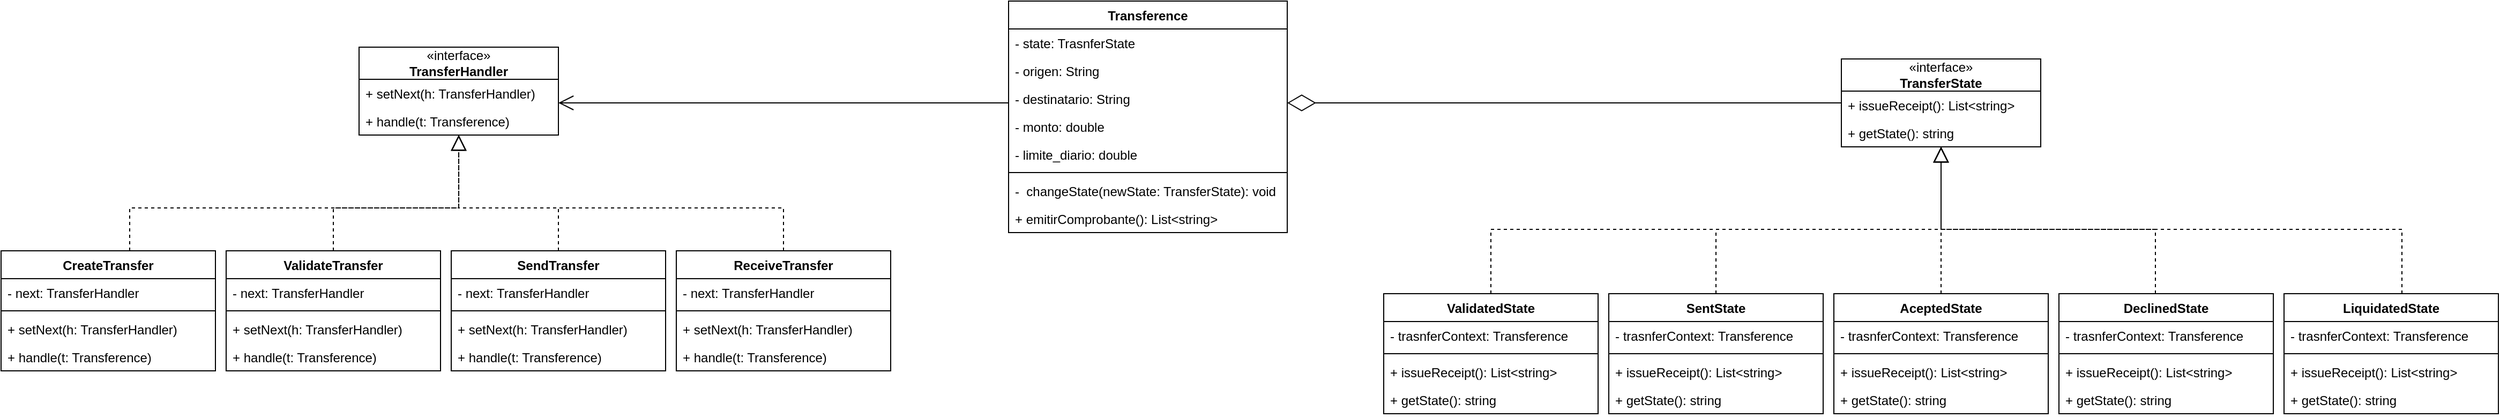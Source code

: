 <mxfile version="28.2.5">
  <diagram id="C5RBs43oDa-KdzZeNtuy" name="Page-1">
    <mxGraphModel dx="1489" dy="763" grid="1" gridSize="10" guides="1" tooltips="1" connect="1" arrows="1" fold="1" page="1" pageScale="1" pageWidth="827" pageHeight="1169" math="0" shadow="0">
      <root>
        <mxCell id="WIyWlLk6GJQsqaUBKTNV-0" />
        <mxCell id="WIyWlLk6GJQsqaUBKTNV-1" parent="WIyWlLk6GJQsqaUBKTNV-0" />
        <mxCell id="DVQdAIpatK4mYI48eg1U-0" value="«interface»&lt;br&gt;&lt;b&gt;TransferHandler&lt;/b&gt;" style="swimlane;fontStyle=0;childLayout=stackLayout;horizontal=1;startSize=30;fillColor=none;horizontalStack=0;resizeParent=1;resizeParentMax=0;resizeLast=0;collapsible=1;marginBottom=0;whiteSpace=wrap;html=1;" vertex="1" parent="WIyWlLk6GJQsqaUBKTNV-1">
          <mxGeometry x="334" y="60" width="186" height="82" as="geometry" />
        </mxCell>
        <mxCell id="DVQdAIpatK4mYI48eg1U-16" value="+ setNext(h: TransferHandler)" style="text;strokeColor=none;fillColor=none;align=left;verticalAlign=top;spacingLeft=4;spacingRight=4;overflow=hidden;rotatable=0;points=[[0,0.5],[1,0.5]];portConstraint=eastwest;whiteSpace=wrap;html=1;" vertex="1" parent="DVQdAIpatK4mYI48eg1U-0">
          <mxGeometry y="30" width="186" height="26" as="geometry" />
        </mxCell>
        <mxCell id="DVQdAIpatK4mYI48eg1U-1" value="+ handle(t: Transference)" style="text;strokeColor=none;fillColor=none;align=left;verticalAlign=top;spacingLeft=4;spacingRight=4;overflow=hidden;rotatable=0;points=[[0,0.5],[1,0.5]];portConstraint=eastwest;whiteSpace=wrap;html=1;" vertex="1" parent="DVQdAIpatK4mYI48eg1U-0">
          <mxGeometry y="56" width="186" height="26" as="geometry" />
        </mxCell>
        <mxCell id="DVQdAIpatK4mYI48eg1U-5" value="CreateTransfer" style="swimlane;fontStyle=1;align=center;verticalAlign=top;childLayout=stackLayout;horizontal=1;startSize=26;horizontalStack=0;resizeParent=1;resizeParentMax=0;resizeLast=0;collapsible=1;marginBottom=0;whiteSpace=wrap;html=1;" vertex="1" parent="WIyWlLk6GJQsqaUBKTNV-1">
          <mxGeometry y="250" width="200" height="112" as="geometry" />
        </mxCell>
        <mxCell id="DVQdAIpatK4mYI48eg1U-6" value="- next: TransferHandler" style="text;strokeColor=none;fillColor=none;align=left;verticalAlign=top;spacingLeft=4;spacingRight=4;overflow=hidden;rotatable=0;points=[[0,0.5],[1,0.5]];portConstraint=eastwest;whiteSpace=wrap;html=1;" vertex="1" parent="DVQdAIpatK4mYI48eg1U-5">
          <mxGeometry y="26" width="200" height="26" as="geometry" />
        </mxCell>
        <mxCell id="DVQdAIpatK4mYI48eg1U-7" value="" style="line;strokeWidth=1;fillColor=none;align=left;verticalAlign=middle;spacingTop=-1;spacingLeft=3;spacingRight=3;rotatable=0;labelPosition=right;points=[];portConstraint=eastwest;strokeColor=inherit;" vertex="1" parent="DVQdAIpatK4mYI48eg1U-5">
          <mxGeometry y="52" width="200" height="8" as="geometry" />
        </mxCell>
        <mxCell id="DVQdAIpatK4mYI48eg1U-8" value="+ setNext(h: TransferHandler)" style="text;strokeColor=none;fillColor=none;align=left;verticalAlign=top;spacingLeft=4;spacingRight=4;overflow=hidden;rotatable=0;points=[[0,0.5],[1,0.5]];portConstraint=eastwest;whiteSpace=wrap;html=1;" vertex="1" parent="DVQdAIpatK4mYI48eg1U-5">
          <mxGeometry y="60" width="200" height="26" as="geometry" />
        </mxCell>
        <mxCell id="DVQdAIpatK4mYI48eg1U-25" value="+ handle(t: Transference)" style="text;strokeColor=none;fillColor=none;align=left;verticalAlign=top;spacingLeft=4;spacingRight=4;overflow=hidden;rotatable=0;points=[[0,0.5],[1,0.5]];portConstraint=eastwest;whiteSpace=wrap;html=1;" vertex="1" parent="DVQdAIpatK4mYI48eg1U-5">
          <mxGeometry y="86" width="200" height="26" as="geometry" />
        </mxCell>
        <mxCell id="DVQdAIpatK4mYI48eg1U-9" value="" style="endArrow=block;dashed=1;endFill=0;endSize=12;html=1;rounded=0;edgeStyle=orthogonalEdgeStyle;" edge="1" parent="WIyWlLk6GJQsqaUBKTNV-1" source="DVQdAIpatK4mYI48eg1U-5" target="DVQdAIpatK4mYI48eg1U-0">
          <mxGeometry width="160" relative="1" as="geometry">
            <mxPoint x="240" y="180" as="sourcePoint" />
            <mxPoint x="400" y="180" as="targetPoint" />
            <Array as="points">
              <mxPoint x="120" y="210" />
              <mxPoint x="427" y="210" />
            </Array>
          </mxGeometry>
        </mxCell>
        <mxCell id="DVQdAIpatK4mYI48eg1U-10" value="Transference" style="swimlane;fontStyle=1;align=center;verticalAlign=top;childLayout=stackLayout;horizontal=1;startSize=26;horizontalStack=0;resizeParent=1;resizeParentMax=0;resizeLast=0;collapsible=1;marginBottom=0;whiteSpace=wrap;html=1;" vertex="1" parent="WIyWlLk6GJQsqaUBKTNV-1">
          <mxGeometry x="940" y="17" width="260" height="216" as="geometry" />
        </mxCell>
        <mxCell id="DVQdAIpatK4mYI48eg1U-57" value="- state: TrasnferState" style="text;strokeColor=none;fillColor=none;align=left;verticalAlign=top;spacingLeft=4;spacingRight=4;overflow=hidden;rotatable=0;points=[[0,0.5],[1,0.5]];portConstraint=eastwest;whiteSpace=wrap;html=1;" vertex="1" parent="DVQdAIpatK4mYI48eg1U-10">
          <mxGeometry y="26" width="260" height="26" as="geometry" />
        </mxCell>
        <mxCell id="DVQdAIpatK4mYI48eg1U-11" value="- origen: String" style="text;strokeColor=none;fillColor=none;align=left;verticalAlign=top;spacingLeft=4;spacingRight=4;overflow=hidden;rotatable=0;points=[[0,0.5],[1,0.5]];portConstraint=eastwest;whiteSpace=wrap;html=1;" vertex="1" parent="DVQdAIpatK4mYI48eg1U-10">
          <mxGeometry y="52" width="260" height="26" as="geometry" />
        </mxCell>
        <mxCell id="DVQdAIpatK4mYI48eg1U-18" value="- destinatario: String" style="text;strokeColor=none;fillColor=none;align=left;verticalAlign=top;spacingLeft=4;spacingRight=4;overflow=hidden;rotatable=0;points=[[0,0.5],[1,0.5]];portConstraint=eastwest;whiteSpace=wrap;html=1;" vertex="1" parent="DVQdAIpatK4mYI48eg1U-10">
          <mxGeometry y="78" width="260" height="26" as="geometry" />
        </mxCell>
        <mxCell id="DVQdAIpatK4mYI48eg1U-32" value="- monto: double" style="text;strokeColor=none;fillColor=none;align=left;verticalAlign=top;spacingLeft=4;spacingRight=4;overflow=hidden;rotatable=0;points=[[0,0.5],[1,0.5]];portConstraint=eastwest;whiteSpace=wrap;html=1;" vertex="1" parent="DVQdAIpatK4mYI48eg1U-10">
          <mxGeometry y="104" width="260" height="26" as="geometry" />
        </mxCell>
        <mxCell id="DVQdAIpatK4mYI48eg1U-33" value="- limite_diario: double" style="text;strokeColor=none;fillColor=none;align=left;verticalAlign=top;spacingLeft=4;spacingRight=4;overflow=hidden;rotatable=0;points=[[0,0.5],[1,0.5]];portConstraint=eastwest;whiteSpace=wrap;html=1;" vertex="1" parent="DVQdAIpatK4mYI48eg1U-10">
          <mxGeometry y="130" width="260" height="26" as="geometry" />
        </mxCell>
        <mxCell id="DVQdAIpatK4mYI48eg1U-12" value="" style="line;strokeWidth=1;fillColor=none;align=left;verticalAlign=middle;spacingTop=-1;spacingLeft=3;spacingRight=3;rotatable=0;labelPosition=right;points=[];portConstraint=eastwest;strokeColor=inherit;" vertex="1" parent="DVQdAIpatK4mYI48eg1U-10">
          <mxGeometry y="156" width="260" height="8" as="geometry" />
        </mxCell>
        <mxCell id="DVQdAIpatK4mYI48eg1U-13" value="-&amp;nbsp; changeState(newState: TransferState): void" style="text;strokeColor=none;fillColor=none;align=left;verticalAlign=top;spacingLeft=4;spacingRight=4;overflow=hidden;rotatable=0;points=[[0,0.5],[1,0.5]];portConstraint=eastwest;whiteSpace=wrap;html=1;" vertex="1" parent="DVQdAIpatK4mYI48eg1U-10">
          <mxGeometry y="164" width="260" height="26" as="geometry" />
        </mxCell>
        <mxCell id="DVQdAIpatK4mYI48eg1U-58" value="+ emitirComprobante(): List&amp;lt;string&amp;gt;" style="text;strokeColor=none;fillColor=none;align=left;verticalAlign=top;spacingLeft=4;spacingRight=4;overflow=hidden;rotatable=0;points=[[0,0.5],[1,0.5]];portConstraint=eastwest;whiteSpace=wrap;html=1;" vertex="1" parent="DVQdAIpatK4mYI48eg1U-10">
          <mxGeometry y="190" width="260" height="26" as="geometry" />
        </mxCell>
        <mxCell id="DVQdAIpatK4mYI48eg1U-14" value="" style="endArrow=open;endFill=1;endSize=12;html=1;rounded=0;edgeStyle=orthogonalEdgeStyle;" edge="1" parent="WIyWlLk6GJQsqaUBKTNV-1" source="DVQdAIpatK4mYI48eg1U-10" target="DVQdAIpatK4mYI48eg1U-0">
          <mxGeometry width="160" relative="1" as="geometry">
            <mxPoint x="520" y="290" as="sourcePoint" />
            <mxPoint x="680" y="290" as="targetPoint" />
            <Array as="points">
              <mxPoint x="620" y="112" />
              <mxPoint x="620" y="112" />
            </Array>
          </mxGeometry>
        </mxCell>
        <mxCell id="DVQdAIpatK4mYI48eg1U-19" value="ValidateTransfer" style="swimlane;fontStyle=1;align=center;verticalAlign=top;childLayout=stackLayout;horizontal=1;startSize=26;horizontalStack=0;resizeParent=1;resizeParentMax=0;resizeLast=0;collapsible=1;marginBottom=0;whiteSpace=wrap;html=1;" vertex="1" parent="WIyWlLk6GJQsqaUBKTNV-1">
          <mxGeometry x="210" y="250" width="200" height="112" as="geometry" />
        </mxCell>
        <mxCell id="DVQdAIpatK4mYI48eg1U-20" value="- next: TransferHandler" style="text;strokeColor=none;fillColor=none;align=left;verticalAlign=top;spacingLeft=4;spacingRight=4;overflow=hidden;rotatable=0;points=[[0,0.5],[1,0.5]];portConstraint=eastwest;whiteSpace=wrap;html=1;" vertex="1" parent="DVQdAIpatK4mYI48eg1U-19">
          <mxGeometry y="26" width="200" height="26" as="geometry" />
        </mxCell>
        <mxCell id="DVQdAIpatK4mYI48eg1U-21" value="" style="line;strokeWidth=1;fillColor=none;align=left;verticalAlign=middle;spacingTop=-1;spacingLeft=3;spacingRight=3;rotatable=0;labelPosition=right;points=[];portConstraint=eastwest;strokeColor=inherit;" vertex="1" parent="DVQdAIpatK4mYI48eg1U-19">
          <mxGeometry y="52" width="200" height="8" as="geometry" />
        </mxCell>
        <mxCell id="DVQdAIpatK4mYI48eg1U-22" value="+ setNext(h: TransferHandler)" style="text;strokeColor=none;fillColor=none;align=left;verticalAlign=top;spacingLeft=4;spacingRight=4;overflow=hidden;rotatable=0;points=[[0,0.5],[1,0.5]];portConstraint=eastwest;whiteSpace=wrap;html=1;" vertex="1" parent="DVQdAIpatK4mYI48eg1U-19">
          <mxGeometry y="60" width="200" height="26" as="geometry" />
        </mxCell>
        <mxCell id="DVQdAIpatK4mYI48eg1U-26" value="+ handle(t: Transference)" style="text;strokeColor=none;fillColor=none;align=left;verticalAlign=top;spacingLeft=4;spacingRight=4;overflow=hidden;rotatable=0;points=[[0,0.5],[1,0.5]];portConstraint=eastwest;whiteSpace=wrap;html=1;" vertex="1" parent="DVQdAIpatK4mYI48eg1U-19">
          <mxGeometry y="86" width="200" height="26" as="geometry" />
        </mxCell>
        <mxCell id="DVQdAIpatK4mYI48eg1U-24" value="" style="endArrow=block;dashed=1;endFill=0;endSize=12;html=1;rounded=0;edgeStyle=orthogonalEdgeStyle;" edge="1" parent="WIyWlLk6GJQsqaUBKTNV-1" source="DVQdAIpatK4mYI48eg1U-19" target="DVQdAIpatK4mYI48eg1U-0">
          <mxGeometry width="160" relative="1" as="geometry">
            <mxPoint x="490" y="358" as="sourcePoint" />
            <mxPoint x="797" y="250" as="targetPoint" />
            <Array as="points">
              <mxPoint x="310" y="210" />
              <mxPoint x="427" y="210" />
            </Array>
          </mxGeometry>
        </mxCell>
        <mxCell id="DVQdAIpatK4mYI48eg1U-27" value="SendTransfer" style="swimlane;fontStyle=1;align=center;verticalAlign=top;childLayout=stackLayout;horizontal=1;startSize=26;horizontalStack=0;resizeParent=1;resizeParentMax=0;resizeLast=0;collapsible=1;marginBottom=0;whiteSpace=wrap;html=1;" vertex="1" parent="WIyWlLk6GJQsqaUBKTNV-1">
          <mxGeometry x="420" y="250" width="200" height="112" as="geometry" />
        </mxCell>
        <mxCell id="DVQdAIpatK4mYI48eg1U-28" value="- next: TransferHandler" style="text;strokeColor=none;fillColor=none;align=left;verticalAlign=top;spacingLeft=4;spacingRight=4;overflow=hidden;rotatable=0;points=[[0,0.5],[1,0.5]];portConstraint=eastwest;whiteSpace=wrap;html=1;" vertex="1" parent="DVQdAIpatK4mYI48eg1U-27">
          <mxGeometry y="26" width="200" height="26" as="geometry" />
        </mxCell>
        <mxCell id="DVQdAIpatK4mYI48eg1U-29" value="" style="line;strokeWidth=1;fillColor=none;align=left;verticalAlign=middle;spacingTop=-1;spacingLeft=3;spacingRight=3;rotatable=0;labelPosition=right;points=[];portConstraint=eastwest;strokeColor=inherit;" vertex="1" parent="DVQdAIpatK4mYI48eg1U-27">
          <mxGeometry y="52" width="200" height="8" as="geometry" />
        </mxCell>
        <mxCell id="DVQdAIpatK4mYI48eg1U-30" value="+ setNext(h: TransferHandler)" style="text;strokeColor=none;fillColor=none;align=left;verticalAlign=top;spacingLeft=4;spacingRight=4;overflow=hidden;rotatable=0;points=[[0,0.5],[1,0.5]];portConstraint=eastwest;whiteSpace=wrap;html=1;" vertex="1" parent="DVQdAIpatK4mYI48eg1U-27">
          <mxGeometry y="60" width="200" height="26" as="geometry" />
        </mxCell>
        <mxCell id="DVQdAIpatK4mYI48eg1U-31" value="+ handle(t: Transference)" style="text;strokeColor=none;fillColor=none;align=left;verticalAlign=top;spacingLeft=4;spacingRight=4;overflow=hidden;rotatable=0;points=[[0,0.5],[1,0.5]];portConstraint=eastwest;whiteSpace=wrap;html=1;" vertex="1" parent="DVQdAIpatK4mYI48eg1U-27">
          <mxGeometry y="86" width="200" height="26" as="geometry" />
        </mxCell>
        <mxCell id="DVQdAIpatK4mYI48eg1U-34" value="" style="endArrow=block;dashed=1;endFill=0;endSize=12;html=1;rounded=0;edgeStyle=orthogonalEdgeStyle;" edge="1" parent="WIyWlLk6GJQsqaUBKTNV-1" source="DVQdAIpatK4mYI48eg1U-27" target="DVQdAIpatK4mYI48eg1U-0">
          <mxGeometry width="160" relative="1" as="geometry">
            <mxPoint x="300" y="338" as="sourcePoint" />
            <mxPoint x="417" y="230" as="targetPoint" />
            <Array as="points">
              <mxPoint x="520" y="210" />
              <mxPoint x="427" y="210" />
            </Array>
          </mxGeometry>
        </mxCell>
        <mxCell id="DVQdAIpatK4mYI48eg1U-35" value="ReceiveTransfer" style="swimlane;fontStyle=1;align=center;verticalAlign=top;childLayout=stackLayout;horizontal=1;startSize=26;horizontalStack=0;resizeParent=1;resizeParentMax=0;resizeLast=0;collapsible=1;marginBottom=0;whiteSpace=wrap;html=1;" vertex="1" parent="WIyWlLk6GJQsqaUBKTNV-1">
          <mxGeometry x="630" y="250" width="200" height="112" as="geometry" />
        </mxCell>
        <mxCell id="DVQdAIpatK4mYI48eg1U-36" value="- next: TransferHandler" style="text;strokeColor=none;fillColor=none;align=left;verticalAlign=top;spacingLeft=4;spacingRight=4;overflow=hidden;rotatable=0;points=[[0,0.5],[1,0.5]];portConstraint=eastwest;whiteSpace=wrap;html=1;" vertex="1" parent="DVQdAIpatK4mYI48eg1U-35">
          <mxGeometry y="26" width="200" height="26" as="geometry" />
        </mxCell>
        <mxCell id="DVQdAIpatK4mYI48eg1U-37" value="" style="line;strokeWidth=1;fillColor=none;align=left;verticalAlign=middle;spacingTop=-1;spacingLeft=3;spacingRight=3;rotatable=0;labelPosition=right;points=[];portConstraint=eastwest;strokeColor=inherit;" vertex="1" parent="DVQdAIpatK4mYI48eg1U-35">
          <mxGeometry y="52" width="200" height="8" as="geometry" />
        </mxCell>
        <mxCell id="DVQdAIpatK4mYI48eg1U-38" value="+ setNext(h: TransferHandler)" style="text;strokeColor=none;fillColor=none;align=left;verticalAlign=top;spacingLeft=4;spacingRight=4;overflow=hidden;rotatable=0;points=[[0,0.5],[1,0.5]];portConstraint=eastwest;whiteSpace=wrap;html=1;" vertex="1" parent="DVQdAIpatK4mYI48eg1U-35">
          <mxGeometry y="60" width="200" height="26" as="geometry" />
        </mxCell>
        <mxCell id="DVQdAIpatK4mYI48eg1U-39" value="+ handle(t: Transference)" style="text;strokeColor=none;fillColor=none;align=left;verticalAlign=top;spacingLeft=4;spacingRight=4;overflow=hidden;rotatable=0;points=[[0,0.5],[1,0.5]];portConstraint=eastwest;whiteSpace=wrap;html=1;" vertex="1" parent="DVQdAIpatK4mYI48eg1U-35">
          <mxGeometry y="86" width="200" height="26" as="geometry" />
        </mxCell>
        <mxCell id="DVQdAIpatK4mYI48eg1U-40" value="" style="endArrow=block;dashed=1;endFill=0;endSize=12;html=1;rounded=0;edgeStyle=orthogonalEdgeStyle;" edge="1" parent="WIyWlLk6GJQsqaUBKTNV-1" source="DVQdAIpatK4mYI48eg1U-35" target="DVQdAIpatK4mYI48eg1U-0">
          <mxGeometry width="160" relative="1" as="geometry">
            <mxPoint x="613" y="318" as="sourcePoint" />
            <mxPoint x="520" y="210" as="targetPoint" />
            <Array as="points">
              <mxPoint x="730" y="210" />
              <mxPoint x="427" y="210" />
            </Array>
          </mxGeometry>
        </mxCell>
        <mxCell id="DVQdAIpatK4mYI48eg1U-48" value="«interface»&lt;br&gt;&lt;b&gt;TransferState&lt;/b&gt;" style="swimlane;fontStyle=0;childLayout=stackLayout;horizontal=1;startSize=30;fillColor=none;horizontalStack=0;resizeParent=1;resizeParentMax=0;resizeLast=0;collapsible=1;marginBottom=0;whiteSpace=wrap;html=1;" vertex="1" parent="WIyWlLk6GJQsqaUBKTNV-1">
          <mxGeometry x="1717" y="71" width="186" height="82" as="geometry" />
        </mxCell>
        <mxCell id="DVQdAIpatK4mYI48eg1U-49" value="+ issueReceipt(): List&amp;lt;string&amp;gt;" style="text;strokeColor=none;fillColor=none;align=left;verticalAlign=top;spacingLeft=4;spacingRight=4;overflow=hidden;rotatable=0;points=[[0,0.5],[1,0.5]];portConstraint=eastwest;whiteSpace=wrap;html=1;" vertex="1" parent="DVQdAIpatK4mYI48eg1U-48">
          <mxGeometry y="30" width="186" height="26" as="geometry" />
        </mxCell>
        <mxCell id="DVQdAIpatK4mYI48eg1U-50" value="+ getState(): string" style="text;strokeColor=none;fillColor=none;align=left;verticalAlign=top;spacingLeft=4;spacingRight=4;overflow=hidden;rotatable=0;points=[[0,0.5],[1,0.5]];portConstraint=eastwest;whiteSpace=wrap;html=1;" vertex="1" parent="DVQdAIpatK4mYI48eg1U-48">
          <mxGeometry y="56" width="186" height="26" as="geometry" />
        </mxCell>
        <mxCell id="DVQdAIpatK4mYI48eg1U-51" value="ValidatedState" style="swimlane;fontStyle=1;align=center;verticalAlign=top;childLayout=stackLayout;horizontal=1;startSize=26;horizontalStack=0;resizeParent=1;resizeParentMax=0;resizeLast=0;collapsible=1;marginBottom=0;whiteSpace=wrap;html=1;" vertex="1" parent="WIyWlLk6GJQsqaUBKTNV-1">
          <mxGeometry x="1290" y="290" width="200" height="112" as="geometry" />
        </mxCell>
        <mxCell id="DVQdAIpatK4mYI48eg1U-52" value="- trasnferContext: Transference" style="text;strokeColor=none;fillColor=none;align=left;verticalAlign=top;spacingLeft=4;spacingRight=4;overflow=hidden;rotatable=0;points=[[0,0.5],[1,0.5]];portConstraint=eastwest;whiteSpace=wrap;html=1;" vertex="1" parent="DVQdAIpatK4mYI48eg1U-51">
          <mxGeometry y="26" width="200" height="26" as="geometry" />
        </mxCell>
        <mxCell id="DVQdAIpatK4mYI48eg1U-53" value="" style="line;strokeWidth=1;fillColor=none;align=left;verticalAlign=middle;spacingTop=-1;spacingLeft=3;spacingRight=3;rotatable=0;labelPosition=right;points=[];portConstraint=eastwest;strokeColor=inherit;" vertex="1" parent="DVQdAIpatK4mYI48eg1U-51">
          <mxGeometry y="52" width="200" height="8" as="geometry" />
        </mxCell>
        <mxCell id="DVQdAIpatK4mYI48eg1U-65" value="+ issueReceipt(): List&amp;lt;string&amp;gt;" style="text;strokeColor=none;fillColor=none;align=left;verticalAlign=top;spacingLeft=4;spacingRight=4;overflow=hidden;rotatable=0;points=[[0,0.5],[1,0.5]];portConstraint=eastwest;whiteSpace=wrap;html=1;" vertex="1" parent="DVQdAIpatK4mYI48eg1U-51">
          <mxGeometry y="60" width="200" height="26" as="geometry" />
        </mxCell>
        <mxCell id="DVQdAIpatK4mYI48eg1U-66" value="+ getState(): string" style="text;strokeColor=none;fillColor=none;align=left;verticalAlign=top;spacingLeft=4;spacingRight=4;overflow=hidden;rotatable=0;points=[[0,0.5],[1,0.5]];portConstraint=eastwest;whiteSpace=wrap;html=1;" vertex="1" parent="DVQdAIpatK4mYI48eg1U-51">
          <mxGeometry y="86" width="200" height="26" as="geometry" />
        </mxCell>
        <mxCell id="DVQdAIpatK4mYI48eg1U-56" value="" style="endArrow=diamondThin;endFill=0;endSize=24;html=1;rounded=0;edgeStyle=orthogonalEdgeStyle;" edge="1" parent="WIyWlLk6GJQsqaUBKTNV-1" source="DVQdAIpatK4mYI48eg1U-48" target="DVQdAIpatK4mYI48eg1U-10">
          <mxGeometry width="160" relative="1" as="geometry">
            <mxPoint x="1200" y="110" as="sourcePoint" />
            <mxPoint x="1360" y="110" as="targetPoint" />
            <Array as="points">
              <mxPoint x="1300" y="112" />
              <mxPoint x="1300" y="112" />
            </Array>
          </mxGeometry>
        </mxCell>
        <mxCell id="DVQdAIpatK4mYI48eg1U-60" value="SentState" style="swimlane;fontStyle=1;align=center;verticalAlign=top;childLayout=stackLayout;horizontal=1;startSize=26;horizontalStack=0;resizeParent=1;resizeParentMax=0;resizeLast=0;collapsible=1;marginBottom=0;whiteSpace=wrap;html=1;" vertex="1" parent="WIyWlLk6GJQsqaUBKTNV-1">
          <mxGeometry x="1500" y="290" width="200" height="112" as="geometry" />
        </mxCell>
        <mxCell id="DVQdAIpatK4mYI48eg1U-61" value="- trasnferContext: Transference" style="text;strokeColor=none;fillColor=none;align=left;verticalAlign=top;spacingLeft=4;spacingRight=4;overflow=hidden;rotatable=0;points=[[0,0.5],[1,0.5]];portConstraint=eastwest;whiteSpace=wrap;html=1;" vertex="1" parent="DVQdAIpatK4mYI48eg1U-60">
          <mxGeometry y="26" width="200" height="26" as="geometry" />
        </mxCell>
        <mxCell id="DVQdAIpatK4mYI48eg1U-62" value="" style="line;strokeWidth=1;fillColor=none;align=left;verticalAlign=middle;spacingTop=-1;spacingLeft=3;spacingRight=3;rotatable=0;labelPosition=right;points=[];portConstraint=eastwest;strokeColor=inherit;" vertex="1" parent="DVQdAIpatK4mYI48eg1U-60">
          <mxGeometry y="52" width="200" height="8" as="geometry" />
        </mxCell>
        <mxCell id="DVQdAIpatK4mYI48eg1U-82" value="+ issueReceipt(): List&amp;lt;string&amp;gt;" style="text;strokeColor=none;fillColor=none;align=left;verticalAlign=top;spacingLeft=4;spacingRight=4;overflow=hidden;rotatable=0;points=[[0,0.5],[1,0.5]];portConstraint=eastwest;whiteSpace=wrap;html=1;" vertex="1" parent="DVQdAIpatK4mYI48eg1U-60">
          <mxGeometry y="60" width="200" height="26" as="geometry" />
        </mxCell>
        <mxCell id="DVQdAIpatK4mYI48eg1U-85" value="+ getState(): string" style="text;strokeColor=none;fillColor=none;align=left;verticalAlign=top;spacingLeft=4;spacingRight=4;overflow=hidden;rotatable=0;points=[[0,0.5],[1,0.5]];portConstraint=eastwest;whiteSpace=wrap;html=1;" vertex="1" parent="DVQdAIpatK4mYI48eg1U-60">
          <mxGeometry y="86" width="200" height="26" as="geometry" />
        </mxCell>
        <mxCell id="DVQdAIpatK4mYI48eg1U-67" value="AceptedState" style="swimlane;fontStyle=1;align=center;verticalAlign=top;childLayout=stackLayout;horizontal=1;startSize=26;horizontalStack=0;resizeParent=1;resizeParentMax=0;resizeLast=0;collapsible=1;marginBottom=0;whiteSpace=wrap;html=1;" vertex="1" parent="WIyWlLk6GJQsqaUBKTNV-1">
          <mxGeometry x="1710" y="290" width="200" height="112" as="geometry" />
        </mxCell>
        <mxCell id="DVQdAIpatK4mYI48eg1U-68" value="- trasnferContext: Transference" style="text;strokeColor=none;fillColor=none;align=left;verticalAlign=top;spacingLeft=4;spacingRight=4;overflow=hidden;rotatable=0;points=[[0,0.5],[1,0.5]];portConstraint=eastwest;whiteSpace=wrap;html=1;" vertex="1" parent="DVQdAIpatK4mYI48eg1U-67">
          <mxGeometry y="26" width="200" height="26" as="geometry" />
        </mxCell>
        <mxCell id="DVQdAIpatK4mYI48eg1U-69" value="" style="line;strokeWidth=1;fillColor=none;align=left;verticalAlign=middle;spacingTop=-1;spacingLeft=3;spacingRight=3;rotatable=0;labelPosition=right;points=[];portConstraint=eastwest;strokeColor=inherit;" vertex="1" parent="DVQdAIpatK4mYI48eg1U-67">
          <mxGeometry y="52" width="200" height="8" as="geometry" />
        </mxCell>
        <mxCell id="DVQdAIpatK4mYI48eg1U-83" value="+ issueReceipt(): List&amp;lt;string&amp;gt;" style="text;strokeColor=none;fillColor=none;align=left;verticalAlign=top;spacingLeft=4;spacingRight=4;overflow=hidden;rotatable=0;points=[[0,0.5],[1,0.5]];portConstraint=eastwest;whiteSpace=wrap;html=1;" vertex="1" parent="DVQdAIpatK4mYI48eg1U-67">
          <mxGeometry y="60" width="200" height="26" as="geometry" />
        </mxCell>
        <mxCell id="DVQdAIpatK4mYI48eg1U-86" value="+ getState(): string" style="text;strokeColor=none;fillColor=none;align=left;verticalAlign=top;spacingLeft=4;spacingRight=4;overflow=hidden;rotatable=0;points=[[0,0.5],[1,0.5]];portConstraint=eastwest;whiteSpace=wrap;html=1;" vertex="1" parent="DVQdAIpatK4mYI48eg1U-67">
          <mxGeometry y="86" width="200" height="26" as="geometry" />
        </mxCell>
        <mxCell id="DVQdAIpatK4mYI48eg1U-72" value="DeclinedState" style="swimlane;fontStyle=1;align=center;verticalAlign=top;childLayout=stackLayout;horizontal=1;startSize=26;horizontalStack=0;resizeParent=1;resizeParentMax=0;resizeLast=0;collapsible=1;marginBottom=0;whiteSpace=wrap;html=1;" vertex="1" parent="WIyWlLk6GJQsqaUBKTNV-1">
          <mxGeometry x="1920" y="290" width="200" height="112" as="geometry" />
        </mxCell>
        <mxCell id="DVQdAIpatK4mYI48eg1U-73" value="- trasnferContext: Transference" style="text;strokeColor=none;fillColor=none;align=left;verticalAlign=top;spacingLeft=4;spacingRight=4;overflow=hidden;rotatable=0;points=[[0,0.5],[1,0.5]];portConstraint=eastwest;whiteSpace=wrap;html=1;" vertex="1" parent="DVQdAIpatK4mYI48eg1U-72">
          <mxGeometry y="26" width="200" height="26" as="geometry" />
        </mxCell>
        <mxCell id="DVQdAIpatK4mYI48eg1U-74" value="" style="line;strokeWidth=1;fillColor=none;align=left;verticalAlign=middle;spacingTop=-1;spacingLeft=3;spacingRight=3;rotatable=0;labelPosition=right;points=[];portConstraint=eastwest;strokeColor=inherit;" vertex="1" parent="DVQdAIpatK4mYI48eg1U-72">
          <mxGeometry y="52" width="200" height="8" as="geometry" />
        </mxCell>
        <mxCell id="DVQdAIpatK4mYI48eg1U-84" value="+ issueReceipt(): List&amp;lt;string&amp;gt;" style="text;strokeColor=none;fillColor=none;align=left;verticalAlign=top;spacingLeft=4;spacingRight=4;overflow=hidden;rotatable=0;points=[[0,0.5],[1,0.5]];portConstraint=eastwest;whiteSpace=wrap;html=1;" vertex="1" parent="DVQdAIpatK4mYI48eg1U-72">
          <mxGeometry y="60" width="200" height="26" as="geometry" />
        </mxCell>
        <mxCell id="DVQdAIpatK4mYI48eg1U-87" value="+ getState(): string" style="text;strokeColor=none;fillColor=none;align=left;verticalAlign=top;spacingLeft=4;spacingRight=4;overflow=hidden;rotatable=0;points=[[0,0.5],[1,0.5]];portConstraint=eastwest;whiteSpace=wrap;html=1;" vertex="1" parent="DVQdAIpatK4mYI48eg1U-72">
          <mxGeometry y="86" width="200" height="26" as="geometry" />
        </mxCell>
        <mxCell id="DVQdAIpatK4mYI48eg1U-77" value="LiquidatedState" style="swimlane;fontStyle=1;align=center;verticalAlign=top;childLayout=stackLayout;horizontal=1;startSize=26;horizontalStack=0;resizeParent=1;resizeParentMax=0;resizeLast=0;collapsible=1;marginBottom=0;whiteSpace=wrap;html=1;" vertex="1" parent="WIyWlLk6GJQsqaUBKTNV-1">
          <mxGeometry x="2130" y="290" width="200" height="112" as="geometry" />
        </mxCell>
        <mxCell id="DVQdAIpatK4mYI48eg1U-78" value="- trasnferContext: Transference" style="text;strokeColor=none;fillColor=none;align=left;verticalAlign=top;spacingLeft=4;spacingRight=4;overflow=hidden;rotatable=0;points=[[0,0.5],[1,0.5]];portConstraint=eastwest;whiteSpace=wrap;html=1;" vertex="1" parent="DVQdAIpatK4mYI48eg1U-77">
          <mxGeometry y="26" width="200" height="26" as="geometry" />
        </mxCell>
        <mxCell id="DVQdAIpatK4mYI48eg1U-79" value="" style="line;strokeWidth=1;fillColor=none;align=left;verticalAlign=middle;spacingTop=-1;spacingLeft=3;spacingRight=3;rotatable=0;labelPosition=right;points=[];portConstraint=eastwest;strokeColor=inherit;" vertex="1" parent="DVQdAIpatK4mYI48eg1U-77">
          <mxGeometry y="52" width="200" height="8" as="geometry" />
        </mxCell>
        <mxCell id="DVQdAIpatK4mYI48eg1U-89" value="+ issueReceipt(): List&amp;lt;string&amp;gt;" style="text;strokeColor=none;fillColor=none;align=left;verticalAlign=top;spacingLeft=4;spacingRight=4;overflow=hidden;rotatable=0;points=[[0,0.5],[1,0.5]];portConstraint=eastwest;whiteSpace=wrap;html=1;" vertex="1" parent="DVQdAIpatK4mYI48eg1U-77">
          <mxGeometry y="60" width="200" height="26" as="geometry" />
        </mxCell>
        <mxCell id="DVQdAIpatK4mYI48eg1U-88" value="+ getState(): string" style="text;strokeColor=none;fillColor=none;align=left;verticalAlign=top;spacingLeft=4;spacingRight=4;overflow=hidden;rotatable=0;points=[[0,0.5],[1,0.5]];portConstraint=eastwest;whiteSpace=wrap;html=1;" vertex="1" parent="DVQdAIpatK4mYI48eg1U-77">
          <mxGeometry y="86" width="200" height="26" as="geometry" />
        </mxCell>
        <mxCell id="DVQdAIpatK4mYI48eg1U-90" value="" style="endArrow=block;dashed=1;endFill=0;endSize=12;html=1;rounded=0;edgeStyle=orthogonalEdgeStyle;" edge="1" parent="WIyWlLk6GJQsqaUBKTNV-1" source="DVQdAIpatK4mYI48eg1U-51" target="DVQdAIpatK4mYI48eg1U-48">
          <mxGeometry width="160" relative="1" as="geometry">
            <mxPoint x="1400" y="200" as="sourcePoint" />
            <mxPoint x="1560" y="200" as="targetPoint" />
            <Array as="points">
              <mxPoint x="1390" y="230" />
              <mxPoint x="1810" y="230" />
            </Array>
          </mxGeometry>
        </mxCell>
        <mxCell id="DVQdAIpatK4mYI48eg1U-91" value="" style="endArrow=block;dashed=1;endFill=0;endSize=12;html=1;rounded=0;edgeStyle=orthogonalEdgeStyle;" edge="1" parent="WIyWlLk6GJQsqaUBKTNV-1" source="DVQdAIpatK4mYI48eg1U-60" target="DVQdAIpatK4mYI48eg1U-48">
          <mxGeometry width="160" relative="1" as="geometry">
            <mxPoint x="1710" y="357" as="sourcePoint" />
            <mxPoint x="2130" y="220" as="targetPoint" />
            <Array as="points">
              <mxPoint x="1600" y="230" />
              <mxPoint x="1810" y="230" />
            </Array>
          </mxGeometry>
        </mxCell>
        <mxCell id="DVQdAIpatK4mYI48eg1U-92" value="" style="endArrow=block;dashed=1;endFill=0;endSize=12;html=1;rounded=0;edgeStyle=orthogonalEdgeStyle;" edge="1" parent="WIyWlLk6GJQsqaUBKTNV-1" source="DVQdAIpatK4mYI48eg1U-67" target="DVQdAIpatK4mYI48eg1U-48">
          <mxGeometry width="160" relative="1" as="geometry">
            <mxPoint x="1990" y="347" as="sourcePoint" />
            <mxPoint x="2410" y="210" as="targetPoint" />
            <Array as="points">
              <mxPoint x="1810" y="310" />
              <mxPoint x="1810" y="310" />
            </Array>
          </mxGeometry>
        </mxCell>
        <mxCell id="DVQdAIpatK4mYI48eg1U-93" value="" style="endArrow=block;dashed=1;endFill=0;endSize=12;html=1;rounded=0;edgeStyle=orthogonalEdgeStyle;" edge="1" parent="WIyWlLk6GJQsqaUBKTNV-1" source="DVQdAIpatK4mYI48eg1U-72" target="DVQdAIpatK4mYI48eg1U-48">
          <mxGeometry width="160" relative="1" as="geometry">
            <mxPoint x="2010" y="327" as="sourcePoint" />
            <mxPoint x="2430" y="190" as="targetPoint" />
            <Array as="points">
              <mxPoint x="2010" y="230" />
              <mxPoint x="1810" y="230" />
            </Array>
          </mxGeometry>
        </mxCell>
        <mxCell id="DVQdAIpatK4mYI48eg1U-94" value="" style="endArrow=block;dashed=1;endFill=0;endSize=12;html=1;rounded=0;edgeStyle=orthogonalEdgeStyle;" edge="1" parent="WIyWlLk6GJQsqaUBKTNV-1" source="DVQdAIpatK4mYI48eg1U-77" target="DVQdAIpatK4mYI48eg1U-48">
          <mxGeometry width="160" relative="1" as="geometry">
            <mxPoint x="2070" y="327" as="sourcePoint" />
            <mxPoint x="2490" y="190" as="targetPoint" />
            <Array as="points">
              <mxPoint x="2240" y="230" />
              <mxPoint x="1810" y="230" />
            </Array>
          </mxGeometry>
        </mxCell>
      </root>
    </mxGraphModel>
  </diagram>
</mxfile>
